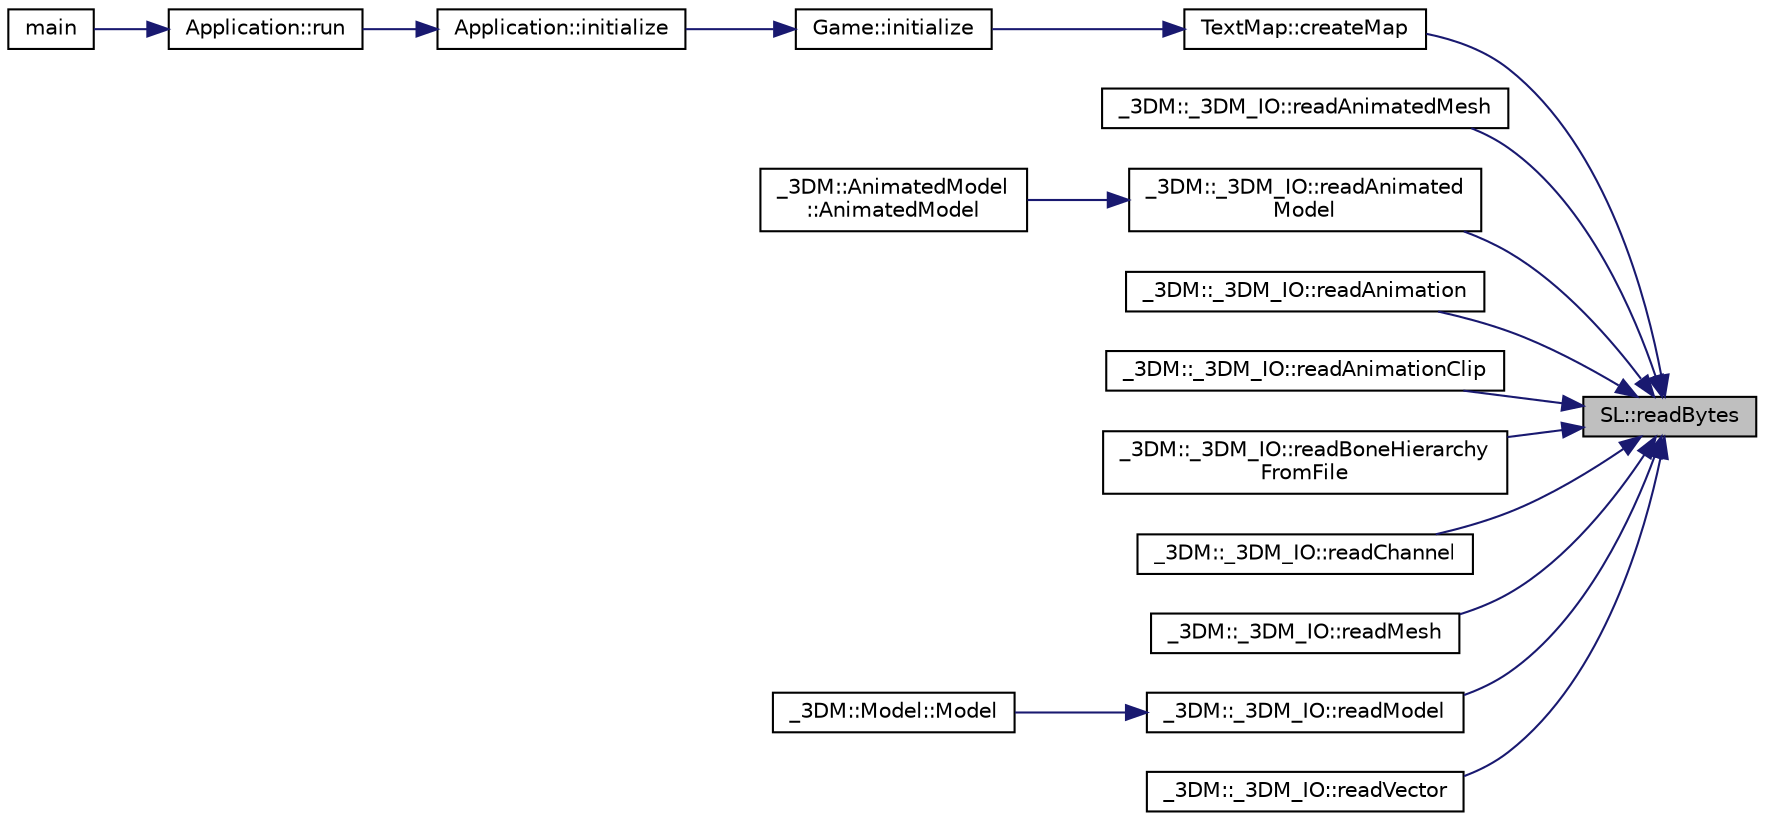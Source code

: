 digraph "SL::readBytes"
{
 // INTERACTIVE_SVG=YES
 // LATEX_PDF_SIZE
  edge [fontname="Helvetica",fontsize="10",labelfontname="Helvetica",labelfontsize="10"];
  node [fontname="Helvetica",fontsize="10",shape=record];
  rankdir="RL";
  Node1 [label="SL::readBytes",height=0.2,width=0.4,color="black", fillcolor="grey75", style="filled", fontcolor="black",tooltip=" "];
  Node1 -> Node2 [dir="back",color="midnightblue",fontsize="10",style="solid",fontname="Helvetica"];
  Node2 [label="TextMap::createMap",height=0.2,width=0.4,color="black", fillcolor="white", style="filled",URL="$db/d74/class_text_map.html#aefa9200c39ca535748d6c95f66d8eb9f",tooltip=" "];
  Node2 -> Node3 [dir="back",color="midnightblue",fontsize="10",style="solid",fontname="Helvetica"];
  Node3 [label="Game::initialize",height=0.2,width=0.4,color="black", fillcolor="white", style="filled",URL="$dd/d1f/class_game.html#a8986a201a654418cefe34ec28af1a22c",tooltip=" "];
  Node3 -> Node4 [dir="back",color="midnightblue",fontsize="10",style="solid",fontname="Helvetica"];
  Node4 [label="Application::initialize",height=0.2,width=0.4,color="black", fillcolor="white", style="filled",URL="$de/d6b/class_application.html#af431bce25717b04a78d4d0940ed6a92c",tooltip=" "];
  Node4 -> Node5 [dir="back",color="midnightblue",fontsize="10",style="solid",fontname="Helvetica"];
  Node5 [label="Application::run",height=0.2,width=0.4,color="black", fillcolor="white", style="filled",URL="$de/d6b/class_application.html#a68965449404743bf1add056784d6cf81",tooltip=" "];
  Node5 -> Node6 [dir="back",color="midnightblue",fontsize="10",style="solid",fontname="Helvetica"];
  Node6 [label="main",height=0.2,width=0.4,color="black", fillcolor="white", style="filled",URL="$d5/d12/_main_8cpp.html#a0ddf1224851353fc92bfbff6f499fa97",tooltip=" "];
  Node1 -> Node7 [dir="back",color="midnightblue",fontsize="10",style="solid",fontname="Helvetica"];
  Node7 [label="_3DM::_3DM_IO::readAnimatedMesh",height=0.2,width=0.4,color="black", fillcolor="white", style="filled",URL="$d5/d7a/class__3_d_m_1_1__3_d_m___i_o.html#aeda3013a2aec3d56429b2e6e89acaee5",tooltip=" "];
  Node1 -> Node8 [dir="back",color="midnightblue",fontsize="10",style="solid",fontname="Helvetica"];
  Node8 [label="_3DM::_3DM_IO::readAnimated\lModel",height=0.2,width=0.4,color="black", fillcolor="white", style="filled",URL="$d5/d7a/class__3_d_m_1_1__3_d_m___i_o.html#a9edfaa3d4fa600321398271015660bbe",tooltip=" "];
  Node8 -> Node9 [dir="back",color="midnightblue",fontsize="10",style="solid",fontname="Helvetica"];
  Node9 [label="_3DM::AnimatedModel\l::AnimatedModel",height=0.2,width=0.4,color="black", fillcolor="white", style="filled",URL="$de/d92/class__3_d_m_1_1_animated_model.html#acef81cdd87a1642ec7e138428bf228f6",tooltip=" "];
  Node1 -> Node10 [dir="back",color="midnightblue",fontsize="10",style="solid",fontname="Helvetica"];
  Node10 [label="_3DM::_3DM_IO::readAnimation",height=0.2,width=0.4,color="black", fillcolor="white", style="filled",URL="$d5/d7a/class__3_d_m_1_1__3_d_m___i_o.html#a06b86537c528f46ae3e34ccc19dd8831",tooltip=" "];
  Node1 -> Node11 [dir="back",color="midnightblue",fontsize="10",style="solid",fontname="Helvetica"];
  Node11 [label="_3DM::_3DM_IO::readAnimationClip",height=0.2,width=0.4,color="black", fillcolor="white", style="filled",URL="$d5/d7a/class__3_d_m_1_1__3_d_m___i_o.html#a1ecbb5270ee6613f9db11172df7170d1",tooltip=" "];
  Node1 -> Node12 [dir="back",color="midnightblue",fontsize="10",style="solid",fontname="Helvetica"];
  Node12 [label="_3DM::_3DM_IO::readBoneHierarchy\lFromFile",height=0.2,width=0.4,color="black", fillcolor="white", style="filled",URL="$d5/d7a/class__3_d_m_1_1__3_d_m___i_o.html#a46cd89fe55aa5c92673db1b819ac1bac",tooltip=" "];
  Node1 -> Node13 [dir="back",color="midnightblue",fontsize="10",style="solid",fontname="Helvetica"];
  Node13 [label="_3DM::_3DM_IO::readChannel",height=0.2,width=0.4,color="black", fillcolor="white", style="filled",URL="$d5/d7a/class__3_d_m_1_1__3_d_m___i_o.html#ab085f97319ebed5be5470207c19a545f",tooltip=" "];
  Node1 -> Node14 [dir="back",color="midnightblue",fontsize="10",style="solid",fontname="Helvetica"];
  Node14 [label="_3DM::_3DM_IO::readMesh",height=0.2,width=0.4,color="black", fillcolor="white", style="filled",URL="$d5/d7a/class__3_d_m_1_1__3_d_m___i_o.html#ac312d79833e5b61bb615579b729d6367",tooltip=" "];
  Node1 -> Node15 [dir="back",color="midnightblue",fontsize="10",style="solid",fontname="Helvetica"];
  Node15 [label="_3DM::_3DM_IO::readModel",height=0.2,width=0.4,color="black", fillcolor="white", style="filled",URL="$d5/d7a/class__3_d_m_1_1__3_d_m___i_o.html#a3caaa8896fdb2bb3ee317376a210028a",tooltip=" "];
  Node15 -> Node16 [dir="back",color="midnightblue",fontsize="10",style="solid",fontname="Helvetica"];
  Node16 [label="_3DM::Model::Model",height=0.2,width=0.4,color="black", fillcolor="white", style="filled",URL="$d3/d96/class__3_d_m_1_1_model.html#a492585407cca41c7e6267fa126e0c24e",tooltip=" "];
  Node1 -> Node17 [dir="back",color="midnightblue",fontsize="10",style="solid",fontname="Helvetica"];
  Node17 [label="_3DM::_3DM_IO::readVector",height=0.2,width=0.4,color="black", fillcolor="white", style="filled",URL="$d5/d7a/class__3_d_m_1_1__3_d_m___i_o.html#a1caee87501d5ae4a5317fb6986f421cf",tooltip=" "];
}
